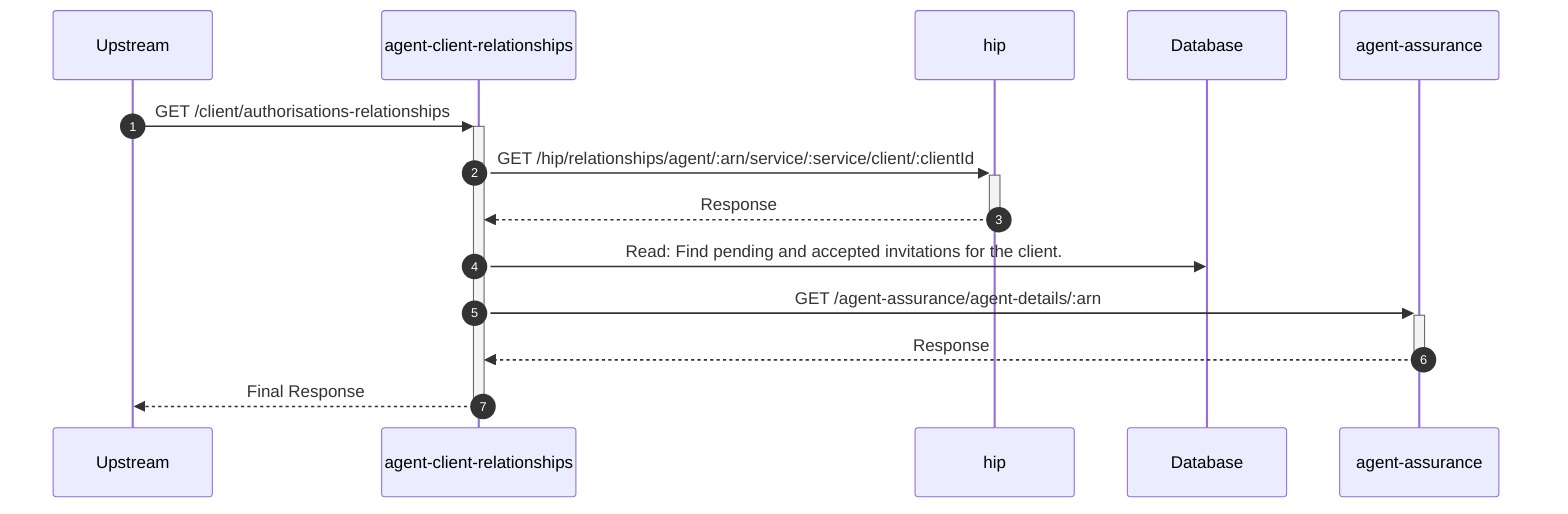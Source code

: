 sequenceDiagram
    autonumber
    participant Upstream
    participant agent-client-relationships
    participant hip
    participant Database
    participant agent-assurance

    Upstream->>+agent-client-relationships: GET /client/authorisations-relationships
    agent-client-relationships->>+hip: GET /hip/relationships/agent/:arn/service/:service/client/:clientId
    hip-->>-agent-client-relationships: Response
    agent-client-relationships->>Database: Read: Find pending and accepted invitations for the client.
    agent-client-relationships->>+agent-assurance: GET /agent-assurance/agent-details/:arn
    agent-assurance-->>-agent-client-relationships: Response
    agent-client-relationships-->>-Upstream: Final Response